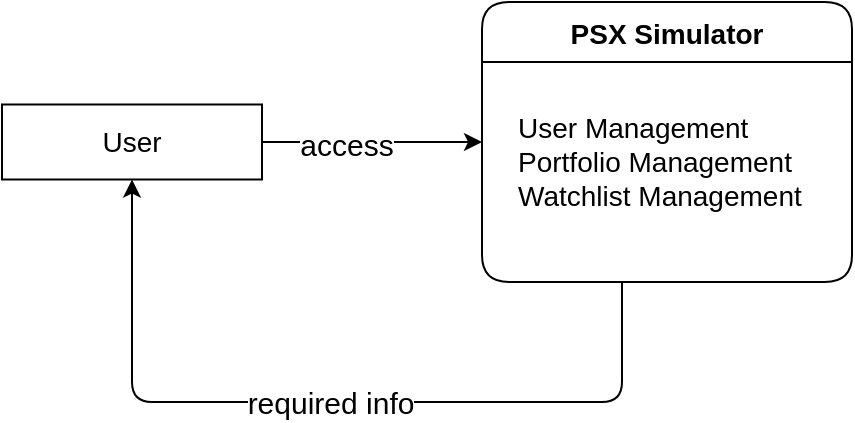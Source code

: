<mxfile>
    <diagram id="SCi7_bNbZ3Bcn2SBYTVM" name="Page-1">
        <mxGraphModel dx="1133" dy="825" grid="1" gridSize="10" guides="1" tooltips="1" connect="1" arrows="1" fold="1" page="1" pageScale="1" pageWidth="850" pageHeight="1100" math="0" shadow="0">
            <root>
                <mxCell id="0"/>
                <mxCell id="1" parent="0"/>
                <mxCell id="7" style="edgeStyle=orthogonalEdgeStyle;html=1;fontSize=14;entryX=0.5;entryY=1;entryDx=0;entryDy=0;" parent="1" source="2" target="5" edge="1">
                    <mxGeometry relative="1" as="geometry">
                        <mxPoint x="530" y="490" as="targetPoint"/>
                        <Array as="points">
                            <mxPoint x="525" y="440"/>
                            <mxPoint x="280" y="440"/>
                        </Array>
                    </mxGeometry>
                </mxCell>
                <mxCell id="9" value="required info" style="edgeLabel;html=1;align=center;verticalAlign=middle;resizable=0;points=[];fontSize=15;" parent="7" vertex="1" connectable="0">
                    <mxGeometry x="-0.01" relative="1" as="geometry">
                        <mxPoint as="offset"/>
                    </mxGeometry>
                </mxCell>
                <mxCell id="2" value="PSX Simulator" style="swimlane;rounded=1;startSize=30;fontSize=14;" parent="1" vertex="1">
                    <mxGeometry x="455" y="240" width="185" height="140" as="geometry">
                        <mxRectangle x="460" y="170" width="50" height="40" as="alternateBounds"/>
                    </mxGeometry>
                </mxCell>
                <mxCell id="3" value="User Management&lt;br style=&quot;font-size: 14px;&quot;&gt;Portfolio Management&lt;br style=&quot;font-size: 14px;&quot;&gt;Watchlist Management" style="text;html=1;align=left;verticalAlign=middle;resizable=0;points=[];autosize=1;strokeColor=none;fillColor=none;fontSize=14;spacingTop=0;spacing=3;horizontal=1;" parent="2" vertex="1">
                    <mxGeometry x="15" y="50" width="170" height="60" as="geometry"/>
                </mxCell>
                <mxCell id="6" style="edgeStyle=none;html=1;entryX=0;entryY=0.5;entryDx=0;entryDy=0;fontSize=14;" parent="1" source="5" target="2" edge="1">
                    <mxGeometry relative="1" as="geometry"/>
                </mxCell>
                <mxCell id="8" value="access" style="edgeLabel;html=1;align=center;verticalAlign=middle;resizable=0;points=[];fontSize=15;" parent="6" vertex="1" connectable="0">
                    <mxGeometry x="-0.236" y="-1" relative="1" as="geometry">
                        <mxPoint as="offset"/>
                    </mxGeometry>
                </mxCell>
                <mxCell id="5" value="User" style="rounded=0;whiteSpace=wrap;html=1;fontSize=14;fillColor=none;" parent="1" vertex="1">
                    <mxGeometry x="215" y="291.25" width="130" height="37.5" as="geometry"/>
                </mxCell>
            </root>
        </mxGraphModel>
    </diagram>
</mxfile>